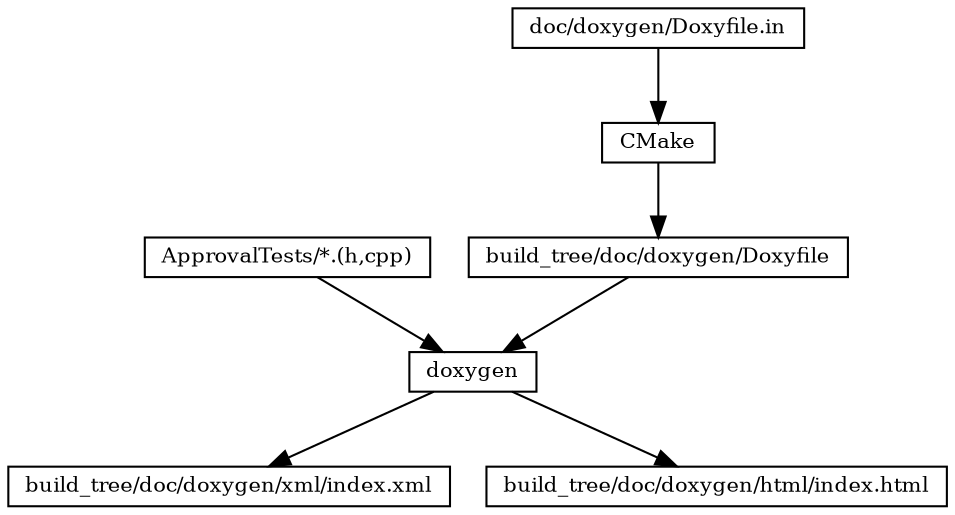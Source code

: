 digraph doxygen_flow {
    rankdir = "TB"
    node [fontsize = 10, shape = box, height = 0.25]
    edge [fontsize = 10]

    "CMake"

    "Doxyfile.in" [label = "doc/doxygen/Doxyfile.in"]
    "Doxyfile.in" -> "CMake"
    "Doxyfile" [label = "build_tree/doc/doxygen/Doxyfile"]
    "CMake" -> "Doxyfile"

    "doxygen"

    "Doxyfile" -> "doxygen"
    "ApprovalTests" [label = "ApprovalTests/*.(h,cpp)"]
    "ApprovalTests" -> "doxygen"

    "index.xml" [label = "build_tree/doc/doxygen/xml/index.xml"]
    "doxygen" -> "index.xml"

    "index.html" [label = "build_tree/doc/doxygen/html/index.html"]
    "doxygen" -> "index.html"
}
